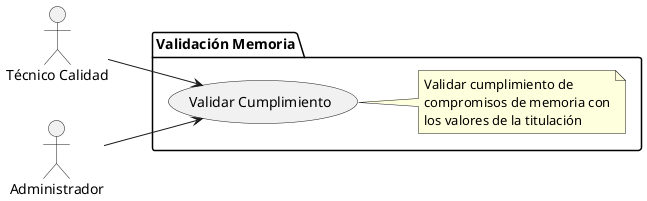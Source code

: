 @startuml
left to right direction

actor "Técnico Calidad" as tec
actor "Administrador" as admin

package "Validación Memoria" as valMemPackage {
    usecase "Validar Cumplimiento" as valCumpli1
    note right
        Validar cumplimiento de
        compromisos de memoria con
        los valores de la titulación
    end note
}

tec --> valCumpli1
admin --> valCumpli1
@enduml